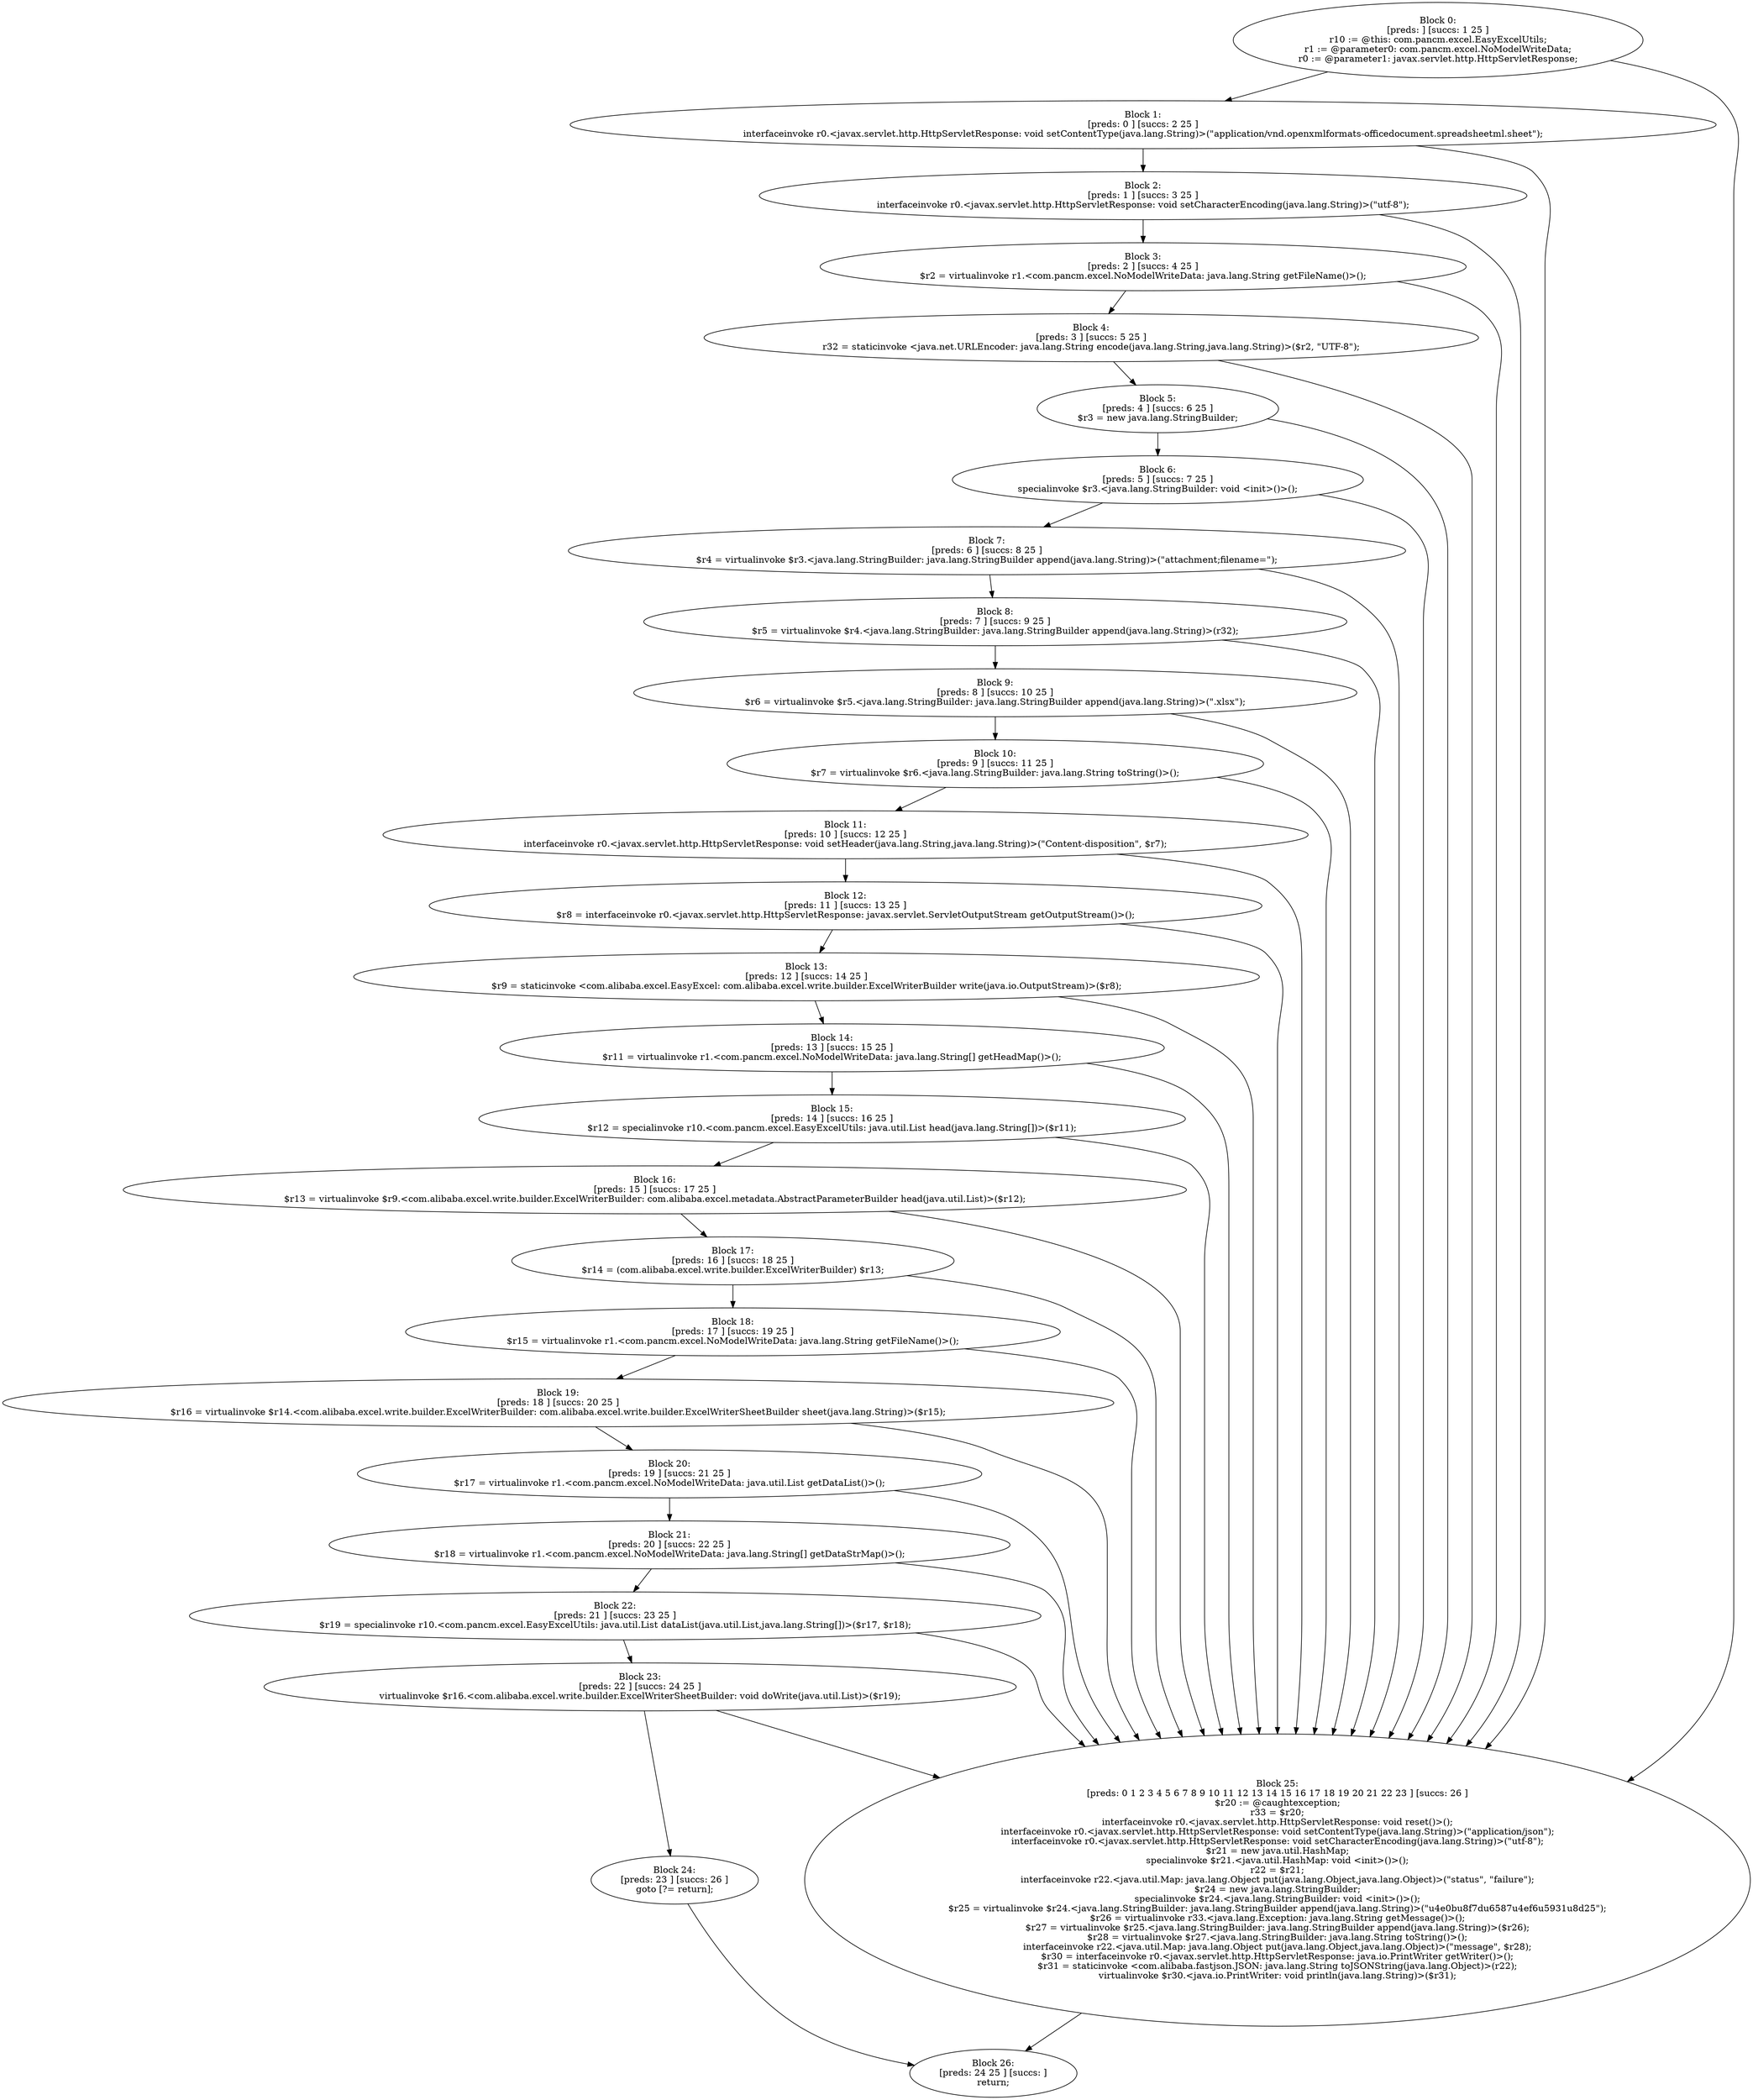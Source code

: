 digraph "unitGraph" {
    "Block 0:
[preds: ] [succs: 1 25 ]
r10 := @this: com.pancm.excel.EasyExcelUtils;
r1 := @parameter0: com.pancm.excel.NoModelWriteData;
r0 := @parameter1: javax.servlet.http.HttpServletResponse;
"
    "Block 1:
[preds: 0 ] [succs: 2 25 ]
interfaceinvoke r0.<javax.servlet.http.HttpServletResponse: void setContentType(java.lang.String)>(\"application/vnd.openxmlformats-officedocument.spreadsheetml.sheet\");
"
    "Block 2:
[preds: 1 ] [succs: 3 25 ]
interfaceinvoke r0.<javax.servlet.http.HttpServletResponse: void setCharacterEncoding(java.lang.String)>(\"utf-8\");
"
    "Block 3:
[preds: 2 ] [succs: 4 25 ]
$r2 = virtualinvoke r1.<com.pancm.excel.NoModelWriteData: java.lang.String getFileName()>();
"
    "Block 4:
[preds: 3 ] [succs: 5 25 ]
r32 = staticinvoke <java.net.URLEncoder: java.lang.String encode(java.lang.String,java.lang.String)>($r2, \"UTF-8\");
"
    "Block 5:
[preds: 4 ] [succs: 6 25 ]
$r3 = new java.lang.StringBuilder;
"
    "Block 6:
[preds: 5 ] [succs: 7 25 ]
specialinvoke $r3.<java.lang.StringBuilder: void <init>()>();
"
    "Block 7:
[preds: 6 ] [succs: 8 25 ]
$r4 = virtualinvoke $r3.<java.lang.StringBuilder: java.lang.StringBuilder append(java.lang.String)>(\"attachment;filename=\");
"
    "Block 8:
[preds: 7 ] [succs: 9 25 ]
$r5 = virtualinvoke $r4.<java.lang.StringBuilder: java.lang.StringBuilder append(java.lang.String)>(r32);
"
    "Block 9:
[preds: 8 ] [succs: 10 25 ]
$r6 = virtualinvoke $r5.<java.lang.StringBuilder: java.lang.StringBuilder append(java.lang.String)>(\".xlsx\");
"
    "Block 10:
[preds: 9 ] [succs: 11 25 ]
$r7 = virtualinvoke $r6.<java.lang.StringBuilder: java.lang.String toString()>();
"
    "Block 11:
[preds: 10 ] [succs: 12 25 ]
interfaceinvoke r0.<javax.servlet.http.HttpServletResponse: void setHeader(java.lang.String,java.lang.String)>(\"Content-disposition\", $r7);
"
    "Block 12:
[preds: 11 ] [succs: 13 25 ]
$r8 = interfaceinvoke r0.<javax.servlet.http.HttpServletResponse: javax.servlet.ServletOutputStream getOutputStream()>();
"
    "Block 13:
[preds: 12 ] [succs: 14 25 ]
$r9 = staticinvoke <com.alibaba.excel.EasyExcel: com.alibaba.excel.write.builder.ExcelWriterBuilder write(java.io.OutputStream)>($r8);
"
    "Block 14:
[preds: 13 ] [succs: 15 25 ]
$r11 = virtualinvoke r1.<com.pancm.excel.NoModelWriteData: java.lang.String[] getHeadMap()>();
"
    "Block 15:
[preds: 14 ] [succs: 16 25 ]
$r12 = specialinvoke r10.<com.pancm.excel.EasyExcelUtils: java.util.List head(java.lang.String[])>($r11);
"
    "Block 16:
[preds: 15 ] [succs: 17 25 ]
$r13 = virtualinvoke $r9.<com.alibaba.excel.write.builder.ExcelWriterBuilder: com.alibaba.excel.metadata.AbstractParameterBuilder head(java.util.List)>($r12);
"
    "Block 17:
[preds: 16 ] [succs: 18 25 ]
$r14 = (com.alibaba.excel.write.builder.ExcelWriterBuilder) $r13;
"
    "Block 18:
[preds: 17 ] [succs: 19 25 ]
$r15 = virtualinvoke r1.<com.pancm.excel.NoModelWriteData: java.lang.String getFileName()>();
"
    "Block 19:
[preds: 18 ] [succs: 20 25 ]
$r16 = virtualinvoke $r14.<com.alibaba.excel.write.builder.ExcelWriterBuilder: com.alibaba.excel.write.builder.ExcelWriterSheetBuilder sheet(java.lang.String)>($r15);
"
    "Block 20:
[preds: 19 ] [succs: 21 25 ]
$r17 = virtualinvoke r1.<com.pancm.excel.NoModelWriteData: java.util.List getDataList()>();
"
    "Block 21:
[preds: 20 ] [succs: 22 25 ]
$r18 = virtualinvoke r1.<com.pancm.excel.NoModelWriteData: java.lang.String[] getDataStrMap()>();
"
    "Block 22:
[preds: 21 ] [succs: 23 25 ]
$r19 = specialinvoke r10.<com.pancm.excel.EasyExcelUtils: java.util.List dataList(java.util.List,java.lang.String[])>($r17, $r18);
"
    "Block 23:
[preds: 22 ] [succs: 24 25 ]
virtualinvoke $r16.<com.alibaba.excel.write.builder.ExcelWriterSheetBuilder: void doWrite(java.util.List)>($r19);
"
    "Block 24:
[preds: 23 ] [succs: 26 ]
goto [?= return];
"
    "Block 25:
[preds: 0 1 2 3 4 5 6 7 8 9 10 11 12 13 14 15 16 17 18 19 20 21 22 23 ] [succs: 26 ]
$r20 := @caughtexception;
r33 = $r20;
interfaceinvoke r0.<javax.servlet.http.HttpServletResponse: void reset()>();
interfaceinvoke r0.<javax.servlet.http.HttpServletResponse: void setContentType(java.lang.String)>(\"application/json\");
interfaceinvoke r0.<javax.servlet.http.HttpServletResponse: void setCharacterEncoding(java.lang.String)>(\"utf-8\");
$r21 = new java.util.HashMap;
specialinvoke $r21.<java.util.HashMap: void <init>()>();
r22 = $r21;
interfaceinvoke r22.<java.util.Map: java.lang.Object put(java.lang.Object,java.lang.Object)>(\"status\", \"failure\");
$r24 = new java.lang.StringBuilder;
specialinvoke $r24.<java.lang.StringBuilder: void <init>()>();
$r25 = virtualinvoke $r24.<java.lang.StringBuilder: java.lang.StringBuilder append(java.lang.String)>(\"\u4e0b\u8f7d\u6587\u4ef6\u5931\u8d25\");
$r26 = virtualinvoke r33.<java.lang.Exception: java.lang.String getMessage()>();
$r27 = virtualinvoke $r25.<java.lang.StringBuilder: java.lang.StringBuilder append(java.lang.String)>($r26);
$r28 = virtualinvoke $r27.<java.lang.StringBuilder: java.lang.String toString()>();
interfaceinvoke r22.<java.util.Map: java.lang.Object put(java.lang.Object,java.lang.Object)>(\"message\", $r28);
$r30 = interfaceinvoke r0.<javax.servlet.http.HttpServletResponse: java.io.PrintWriter getWriter()>();
$r31 = staticinvoke <com.alibaba.fastjson.JSON: java.lang.String toJSONString(java.lang.Object)>(r22);
virtualinvoke $r30.<java.io.PrintWriter: void println(java.lang.String)>($r31);
"
    "Block 26:
[preds: 24 25 ] [succs: ]
return;
"
    "Block 0:
[preds: ] [succs: 1 25 ]
r10 := @this: com.pancm.excel.EasyExcelUtils;
r1 := @parameter0: com.pancm.excel.NoModelWriteData;
r0 := @parameter1: javax.servlet.http.HttpServletResponse;
"->"Block 1:
[preds: 0 ] [succs: 2 25 ]
interfaceinvoke r0.<javax.servlet.http.HttpServletResponse: void setContentType(java.lang.String)>(\"application/vnd.openxmlformats-officedocument.spreadsheetml.sheet\");
";
    "Block 0:
[preds: ] [succs: 1 25 ]
r10 := @this: com.pancm.excel.EasyExcelUtils;
r1 := @parameter0: com.pancm.excel.NoModelWriteData;
r0 := @parameter1: javax.servlet.http.HttpServletResponse;
"->"Block 25:
[preds: 0 1 2 3 4 5 6 7 8 9 10 11 12 13 14 15 16 17 18 19 20 21 22 23 ] [succs: 26 ]
$r20 := @caughtexception;
r33 = $r20;
interfaceinvoke r0.<javax.servlet.http.HttpServletResponse: void reset()>();
interfaceinvoke r0.<javax.servlet.http.HttpServletResponse: void setContentType(java.lang.String)>(\"application/json\");
interfaceinvoke r0.<javax.servlet.http.HttpServletResponse: void setCharacterEncoding(java.lang.String)>(\"utf-8\");
$r21 = new java.util.HashMap;
specialinvoke $r21.<java.util.HashMap: void <init>()>();
r22 = $r21;
interfaceinvoke r22.<java.util.Map: java.lang.Object put(java.lang.Object,java.lang.Object)>(\"status\", \"failure\");
$r24 = new java.lang.StringBuilder;
specialinvoke $r24.<java.lang.StringBuilder: void <init>()>();
$r25 = virtualinvoke $r24.<java.lang.StringBuilder: java.lang.StringBuilder append(java.lang.String)>(\"\u4e0b\u8f7d\u6587\u4ef6\u5931\u8d25\");
$r26 = virtualinvoke r33.<java.lang.Exception: java.lang.String getMessage()>();
$r27 = virtualinvoke $r25.<java.lang.StringBuilder: java.lang.StringBuilder append(java.lang.String)>($r26);
$r28 = virtualinvoke $r27.<java.lang.StringBuilder: java.lang.String toString()>();
interfaceinvoke r22.<java.util.Map: java.lang.Object put(java.lang.Object,java.lang.Object)>(\"message\", $r28);
$r30 = interfaceinvoke r0.<javax.servlet.http.HttpServletResponse: java.io.PrintWriter getWriter()>();
$r31 = staticinvoke <com.alibaba.fastjson.JSON: java.lang.String toJSONString(java.lang.Object)>(r22);
virtualinvoke $r30.<java.io.PrintWriter: void println(java.lang.String)>($r31);
";
    "Block 1:
[preds: 0 ] [succs: 2 25 ]
interfaceinvoke r0.<javax.servlet.http.HttpServletResponse: void setContentType(java.lang.String)>(\"application/vnd.openxmlformats-officedocument.spreadsheetml.sheet\");
"->"Block 2:
[preds: 1 ] [succs: 3 25 ]
interfaceinvoke r0.<javax.servlet.http.HttpServletResponse: void setCharacterEncoding(java.lang.String)>(\"utf-8\");
";
    "Block 1:
[preds: 0 ] [succs: 2 25 ]
interfaceinvoke r0.<javax.servlet.http.HttpServletResponse: void setContentType(java.lang.String)>(\"application/vnd.openxmlformats-officedocument.spreadsheetml.sheet\");
"->"Block 25:
[preds: 0 1 2 3 4 5 6 7 8 9 10 11 12 13 14 15 16 17 18 19 20 21 22 23 ] [succs: 26 ]
$r20 := @caughtexception;
r33 = $r20;
interfaceinvoke r0.<javax.servlet.http.HttpServletResponse: void reset()>();
interfaceinvoke r0.<javax.servlet.http.HttpServletResponse: void setContentType(java.lang.String)>(\"application/json\");
interfaceinvoke r0.<javax.servlet.http.HttpServletResponse: void setCharacterEncoding(java.lang.String)>(\"utf-8\");
$r21 = new java.util.HashMap;
specialinvoke $r21.<java.util.HashMap: void <init>()>();
r22 = $r21;
interfaceinvoke r22.<java.util.Map: java.lang.Object put(java.lang.Object,java.lang.Object)>(\"status\", \"failure\");
$r24 = new java.lang.StringBuilder;
specialinvoke $r24.<java.lang.StringBuilder: void <init>()>();
$r25 = virtualinvoke $r24.<java.lang.StringBuilder: java.lang.StringBuilder append(java.lang.String)>(\"\u4e0b\u8f7d\u6587\u4ef6\u5931\u8d25\");
$r26 = virtualinvoke r33.<java.lang.Exception: java.lang.String getMessage()>();
$r27 = virtualinvoke $r25.<java.lang.StringBuilder: java.lang.StringBuilder append(java.lang.String)>($r26);
$r28 = virtualinvoke $r27.<java.lang.StringBuilder: java.lang.String toString()>();
interfaceinvoke r22.<java.util.Map: java.lang.Object put(java.lang.Object,java.lang.Object)>(\"message\", $r28);
$r30 = interfaceinvoke r0.<javax.servlet.http.HttpServletResponse: java.io.PrintWriter getWriter()>();
$r31 = staticinvoke <com.alibaba.fastjson.JSON: java.lang.String toJSONString(java.lang.Object)>(r22);
virtualinvoke $r30.<java.io.PrintWriter: void println(java.lang.String)>($r31);
";
    "Block 2:
[preds: 1 ] [succs: 3 25 ]
interfaceinvoke r0.<javax.servlet.http.HttpServletResponse: void setCharacterEncoding(java.lang.String)>(\"utf-8\");
"->"Block 3:
[preds: 2 ] [succs: 4 25 ]
$r2 = virtualinvoke r1.<com.pancm.excel.NoModelWriteData: java.lang.String getFileName()>();
";
    "Block 2:
[preds: 1 ] [succs: 3 25 ]
interfaceinvoke r0.<javax.servlet.http.HttpServletResponse: void setCharacterEncoding(java.lang.String)>(\"utf-8\");
"->"Block 25:
[preds: 0 1 2 3 4 5 6 7 8 9 10 11 12 13 14 15 16 17 18 19 20 21 22 23 ] [succs: 26 ]
$r20 := @caughtexception;
r33 = $r20;
interfaceinvoke r0.<javax.servlet.http.HttpServletResponse: void reset()>();
interfaceinvoke r0.<javax.servlet.http.HttpServletResponse: void setContentType(java.lang.String)>(\"application/json\");
interfaceinvoke r0.<javax.servlet.http.HttpServletResponse: void setCharacterEncoding(java.lang.String)>(\"utf-8\");
$r21 = new java.util.HashMap;
specialinvoke $r21.<java.util.HashMap: void <init>()>();
r22 = $r21;
interfaceinvoke r22.<java.util.Map: java.lang.Object put(java.lang.Object,java.lang.Object)>(\"status\", \"failure\");
$r24 = new java.lang.StringBuilder;
specialinvoke $r24.<java.lang.StringBuilder: void <init>()>();
$r25 = virtualinvoke $r24.<java.lang.StringBuilder: java.lang.StringBuilder append(java.lang.String)>(\"\u4e0b\u8f7d\u6587\u4ef6\u5931\u8d25\");
$r26 = virtualinvoke r33.<java.lang.Exception: java.lang.String getMessage()>();
$r27 = virtualinvoke $r25.<java.lang.StringBuilder: java.lang.StringBuilder append(java.lang.String)>($r26);
$r28 = virtualinvoke $r27.<java.lang.StringBuilder: java.lang.String toString()>();
interfaceinvoke r22.<java.util.Map: java.lang.Object put(java.lang.Object,java.lang.Object)>(\"message\", $r28);
$r30 = interfaceinvoke r0.<javax.servlet.http.HttpServletResponse: java.io.PrintWriter getWriter()>();
$r31 = staticinvoke <com.alibaba.fastjson.JSON: java.lang.String toJSONString(java.lang.Object)>(r22);
virtualinvoke $r30.<java.io.PrintWriter: void println(java.lang.String)>($r31);
";
    "Block 3:
[preds: 2 ] [succs: 4 25 ]
$r2 = virtualinvoke r1.<com.pancm.excel.NoModelWriteData: java.lang.String getFileName()>();
"->"Block 4:
[preds: 3 ] [succs: 5 25 ]
r32 = staticinvoke <java.net.URLEncoder: java.lang.String encode(java.lang.String,java.lang.String)>($r2, \"UTF-8\");
";
    "Block 3:
[preds: 2 ] [succs: 4 25 ]
$r2 = virtualinvoke r1.<com.pancm.excel.NoModelWriteData: java.lang.String getFileName()>();
"->"Block 25:
[preds: 0 1 2 3 4 5 6 7 8 9 10 11 12 13 14 15 16 17 18 19 20 21 22 23 ] [succs: 26 ]
$r20 := @caughtexception;
r33 = $r20;
interfaceinvoke r0.<javax.servlet.http.HttpServletResponse: void reset()>();
interfaceinvoke r0.<javax.servlet.http.HttpServletResponse: void setContentType(java.lang.String)>(\"application/json\");
interfaceinvoke r0.<javax.servlet.http.HttpServletResponse: void setCharacterEncoding(java.lang.String)>(\"utf-8\");
$r21 = new java.util.HashMap;
specialinvoke $r21.<java.util.HashMap: void <init>()>();
r22 = $r21;
interfaceinvoke r22.<java.util.Map: java.lang.Object put(java.lang.Object,java.lang.Object)>(\"status\", \"failure\");
$r24 = new java.lang.StringBuilder;
specialinvoke $r24.<java.lang.StringBuilder: void <init>()>();
$r25 = virtualinvoke $r24.<java.lang.StringBuilder: java.lang.StringBuilder append(java.lang.String)>(\"\u4e0b\u8f7d\u6587\u4ef6\u5931\u8d25\");
$r26 = virtualinvoke r33.<java.lang.Exception: java.lang.String getMessage()>();
$r27 = virtualinvoke $r25.<java.lang.StringBuilder: java.lang.StringBuilder append(java.lang.String)>($r26);
$r28 = virtualinvoke $r27.<java.lang.StringBuilder: java.lang.String toString()>();
interfaceinvoke r22.<java.util.Map: java.lang.Object put(java.lang.Object,java.lang.Object)>(\"message\", $r28);
$r30 = interfaceinvoke r0.<javax.servlet.http.HttpServletResponse: java.io.PrintWriter getWriter()>();
$r31 = staticinvoke <com.alibaba.fastjson.JSON: java.lang.String toJSONString(java.lang.Object)>(r22);
virtualinvoke $r30.<java.io.PrintWriter: void println(java.lang.String)>($r31);
";
    "Block 4:
[preds: 3 ] [succs: 5 25 ]
r32 = staticinvoke <java.net.URLEncoder: java.lang.String encode(java.lang.String,java.lang.String)>($r2, \"UTF-8\");
"->"Block 5:
[preds: 4 ] [succs: 6 25 ]
$r3 = new java.lang.StringBuilder;
";
    "Block 4:
[preds: 3 ] [succs: 5 25 ]
r32 = staticinvoke <java.net.URLEncoder: java.lang.String encode(java.lang.String,java.lang.String)>($r2, \"UTF-8\");
"->"Block 25:
[preds: 0 1 2 3 4 5 6 7 8 9 10 11 12 13 14 15 16 17 18 19 20 21 22 23 ] [succs: 26 ]
$r20 := @caughtexception;
r33 = $r20;
interfaceinvoke r0.<javax.servlet.http.HttpServletResponse: void reset()>();
interfaceinvoke r0.<javax.servlet.http.HttpServletResponse: void setContentType(java.lang.String)>(\"application/json\");
interfaceinvoke r0.<javax.servlet.http.HttpServletResponse: void setCharacterEncoding(java.lang.String)>(\"utf-8\");
$r21 = new java.util.HashMap;
specialinvoke $r21.<java.util.HashMap: void <init>()>();
r22 = $r21;
interfaceinvoke r22.<java.util.Map: java.lang.Object put(java.lang.Object,java.lang.Object)>(\"status\", \"failure\");
$r24 = new java.lang.StringBuilder;
specialinvoke $r24.<java.lang.StringBuilder: void <init>()>();
$r25 = virtualinvoke $r24.<java.lang.StringBuilder: java.lang.StringBuilder append(java.lang.String)>(\"\u4e0b\u8f7d\u6587\u4ef6\u5931\u8d25\");
$r26 = virtualinvoke r33.<java.lang.Exception: java.lang.String getMessage()>();
$r27 = virtualinvoke $r25.<java.lang.StringBuilder: java.lang.StringBuilder append(java.lang.String)>($r26);
$r28 = virtualinvoke $r27.<java.lang.StringBuilder: java.lang.String toString()>();
interfaceinvoke r22.<java.util.Map: java.lang.Object put(java.lang.Object,java.lang.Object)>(\"message\", $r28);
$r30 = interfaceinvoke r0.<javax.servlet.http.HttpServletResponse: java.io.PrintWriter getWriter()>();
$r31 = staticinvoke <com.alibaba.fastjson.JSON: java.lang.String toJSONString(java.lang.Object)>(r22);
virtualinvoke $r30.<java.io.PrintWriter: void println(java.lang.String)>($r31);
";
    "Block 5:
[preds: 4 ] [succs: 6 25 ]
$r3 = new java.lang.StringBuilder;
"->"Block 6:
[preds: 5 ] [succs: 7 25 ]
specialinvoke $r3.<java.lang.StringBuilder: void <init>()>();
";
    "Block 5:
[preds: 4 ] [succs: 6 25 ]
$r3 = new java.lang.StringBuilder;
"->"Block 25:
[preds: 0 1 2 3 4 5 6 7 8 9 10 11 12 13 14 15 16 17 18 19 20 21 22 23 ] [succs: 26 ]
$r20 := @caughtexception;
r33 = $r20;
interfaceinvoke r0.<javax.servlet.http.HttpServletResponse: void reset()>();
interfaceinvoke r0.<javax.servlet.http.HttpServletResponse: void setContentType(java.lang.String)>(\"application/json\");
interfaceinvoke r0.<javax.servlet.http.HttpServletResponse: void setCharacterEncoding(java.lang.String)>(\"utf-8\");
$r21 = new java.util.HashMap;
specialinvoke $r21.<java.util.HashMap: void <init>()>();
r22 = $r21;
interfaceinvoke r22.<java.util.Map: java.lang.Object put(java.lang.Object,java.lang.Object)>(\"status\", \"failure\");
$r24 = new java.lang.StringBuilder;
specialinvoke $r24.<java.lang.StringBuilder: void <init>()>();
$r25 = virtualinvoke $r24.<java.lang.StringBuilder: java.lang.StringBuilder append(java.lang.String)>(\"\u4e0b\u8f7d\u6587\u4ef6\u5931\u8d25\");
$r26 = virtualinvoke r33.<java.lang.Exception: java.lang.String getMessage()>();
$r27 = virtualinvoke $r25.<java.lang.StringBuilder: java.lang.StringBuilder append(java.lang.String)>($r26);
$r28 = virtualinvoke $r27.<java.lang.StringBuilder: java.lang.String toString()>();
interfaceinvoke r22.<java.util.Map: java.lang.Object put(java.lang.Object,java.lang.Object)>(\"message\", $r28);
$r30 = interfaceinvoke r0.<javax.servlet.http.HttpServletResponse: java.io.PrintWriter getWriter()>();
$r31 = staticinvoke <com.alibaba.fastjson.JSON: java.lang.String toJSONString(java.lang.Object)>(r22);
virtualinvoke $r30.<java.io.PrintWriter: void println(java.lang.String)>($r31);
";
    "Block 6:
[preds: 5 ] [succs: 7 25 ]
specialinvoke $r3.<java.lang.StringBuilder: void <init>()>();
"->"Block 7:
[preds: 6 ] [succs: 8 25 ]
$r4 = virtualinvoke $r3.<java.lang.StringBuilder: java.lang.StringBuilder append(java.lang.String)>(\"attachment;filename=\");
";
    "Block 6:
[preds: 5 ] [succs: 7 25 ]
specialinvoke $r3.<java.lang.StringBuilder: void <init>()>();
"->"Block 25:
[preds: 0 1 2 3 4 5 6 7 8 9 10 11 12 13 14 15 16 17 18 19 20 21 22 23 ] [succs: 26 ]
$r20 := @caughtexception;
r33 = $r20;
interfaceinvoke r0.<javax.servlet.http.HttpServletResponse: void reset()>();
interfaceinvoke r0.<javax.servlet.http.HttpServletResponse: void setContentType(java.lang.String)>(\"application/json\");
interfaceinvoke r0.<javax.servlet.http.HttpServletResponse: void setCharacterEncoding(java.lang.String)>(\"utf-8\");
$r21 = new java.util.HashMap;
specialinvoke $r21.<java.util.HashMap: void <init>()>();
r22 = $r21;
interfaceinvoke r22.<java.util.Map: java.lang.Object put(java.lang.Object,java.lang.Object)>(\"status\", \"failure\");
$r24 = new java.lang.StringBuilder;
specialinvoke $r24.<java.lang.StringBuilder: void <init>()>();
$r25 = virtualinvoke $r24.<java.lang.StringBuilder: java.lang.StringBuilder append(java.lang.String)>(\"\u4e0b\u8f7d\u6587\u4ef6\u5931\u8d25\");
$r26 = virtualinvoke r33.<java.lang.Exception: java.lang.String getMessage()>();
$r27 = virtualinvoke $r25.<java.lang.StringBuilder: java.lang.StringBuilder append(java.lang.String)>($r26);
$r28 = virtualinvoke $r27.<java.lang.StringBuilder: java.lang.String toString()>();
interfaceinvoke r22.<java.util.Map: java.lang.Object put(java.lang.Object,java.lang.Object)>(\"message\", $r28);
$r30 = interfaceinvoke r0.<javax.servlet.http.HttpServletResponse: java.io.PrintWriter getWriter()>();
$r31 = staticinvoke <com.alibaba.fastjson.JSON: java.lang.String toJSONString(java.lang.Object)>(r22);
virtualinvoke $r30.<java.io.PrintWriter: void println(java.lang.String)>($r31);
";
    "Block 7:
[preds: 6 ] [succs: 8 25 ]
$r4 = virtualinvoke $r3.<java.lang.StringBuilder: java.lang.StringBuilder append(java.lang.String)>(\"attachment;filename=\");
"->"Block 8:
[preds: 7 ] [succs: 9 25 ]
$r5 = virtualinvoke $r4.<java.lang.StringBuilder: java.lang.StringBuilder append(java.lang.String)>(r32);
";
    "Block 7:
[preds: 6 ] [succs: 8 25 ]
$r4 = virtualinvoke $r3.<java.lang.StringBuilder: java.lang.StringBuilder append(java.lang.String)>(\"attachment;filename=\");
"->"Block 25:
[preds: 0 1 2 3 4 5 6 7 8 9 10 11 12 13 14 15 16 17 18 19 20 21 22 23 ] [succs: 26 ]
$r20 := @caughtexception;
r33 = $r20;
interfaceinvoke r0.<javax.servlet.http.HttpServletResponse: void reset()>();
interfaceinvoke r0.<javax.servlet.http.HttpServletResponse: void setContentType(java.lang.String)>(\"application/json\");
interfaceinvoke r0.<javax.servlet.http.HttpServletResponse: void setCharacterEncoding(java.lang.String)>(\"utf-8\");
$r21 = new java.util.HashMap;
specialinvoke $r21.<java.util.HashMap: void <init>()>();
r22 = $r21;
interfaceinvoke r22.<java.util.Map: java.lang.Object put(java.lang.Object,java.lang.Object)>(\"status\", \"failure\");
$r24 = new java.lang.StringBuilder;
specialinvoke $r24.<java.lang.StringBuilder: void <init>()>();
$r25 = virtualinvoke $r24.<java.lang.StringBuilder: java.lang.StringBuilder append(java.lang.String)>(\"\u4e0b\u8f7d\u6587\u4ef6\u5931\u8d25\");
$r26 = virtualinvoke r33.<java.lang.Exception: java.lang.String getMessage()>();
$r27 = virtualinvoke $r25.<java.lang.StringBuilder: java.lang.StringBuilder append(java.lang.String)>($r26);
$r28 = virtualinvoke $r27.<java.lang.StringBuilder: java.lang.String toString()>();
interfaceinvoke r22.<java.util.Map: java.lang.Object put(java.lang.Object,java.lang.Object)>(\"message\", $r28);
$r30 = interfaceinvoke r0.<javax.servlet.http.HttpServletResponse: java.io.PrintWriter getWriter()>();
$r31 = staticinvoke <com.alibaba.fastjson.JSON: java.lang.String toJSONString(java.lang.Object)>(r22);
virtualinvoke $r30.<java.io.PrintWriter: void println(java.lang.String)>($r31);
";
    "Block 8:
[preds: 7 ] [succs: 9 25 ]
$r5 = virtualinvoke $r4.<java.lang.StringBuilder: java.lang.StringBuilder append(java.lang.String)>(r32);
"->"Block 9:
[preds: 8 ] [succs: 10 25 ]
$r6 = virtualinvoke $r5.<java.lang.StringBuilder: java.lang.StringBuilder append(java.lang.String)>(\".xlsx\");
";
    "Block 8:
[preds: 7 ] [succs: 9 25 ]
$r5 = virtualinvoke $r4.<java.lang.StringBuilder: java.lang.StringBuilder append(java.lang.String)>(r32);
"->"Block 25:
[preds: 0 1 2 3 4 5 6 7 8 9 10 11 12 13 14 15 16 17 18 19 20 21 22 23 ] [succs: 26 ]
$r20 := @caughtexception;
r33 = $r20;
interfaceinvoke r0.<javax.servlet.http.HttpServletResponse: void reset()>();
interfaceinvoke r0.<javax.servlet.http.HttpServletResponse: void setContentType(java.lang.String)>(\"application/json\");
interfaceinvoke r0.<javax.servlet.http.HttpServletResponse: void setCharacterEncoding(java.lang.String)>(\"utf-8\");
$r21 = new java.util.HashMap;
specialinvoke $r21.<java.util.HashMap: void <init>()>();
r22 = $r21;
interfaceinvoke r22.<java.util.Map: java.lang.Object put(java.lang.Object,java.lang.Object)>(\"status\", \"failure\");
$r24 = new java.lang.StringBuilder;
specialinvoke $r24.<java.lang.StringBuilder: void <init>()>();
$r25 = virtualinvoke $r24.<java.lang.StringBuilder: java.lang.StringBuilder append(java.lang.String)>(\"\u4e0b\u8f7d\u6587\u4ef6\u5931\u8d25\");
$r26 = virtualinvoke r33.<java.lang.Exception: java.lang.String getMessage()>();
$r27 = virtualinvoke $r25.<java.lang.StringBuilder: java.lang.StringBuilder append(java.lang.String)>($r26);
$r28 = virtualinvoke $r27.<java.lang.StringBuilder: java.lang.String toString()>();
interfaceinvoke r22.<java.util.Map: java.lang.Object put(java.lang.Object,java.lang.Object)>(\"message\", $r28);
$r30 = interfaceinvoke r0.<javax.servlet.http.HttpServletResponse: java.io.PrintWriter getWriter()>();
$r31 = staticinvoke <com.alibaba.fastjson.JSON: java.lang.String toJSONString(java.lang.Object)>(r22);
virtualinvoke $r30.<java.io.PrintWriter: void println(java.lang.String)>($r31);
";
    "Block 9:
[preds: 8 ] [succs: 10 25 ]
$r6 = virtualinvoke $r5.<java.lang.StringBuilder: java.lang.StringBuilder append(java.lang.String)>(\".xlsx\");
"->"Block 10:
[preds: 9 ] [succs: 11 25 ]
$r7 = virtualinvoke $r6.<java.lang.StringBuilder: java.lang.String toString()>();
";
    "Block 9:
[preds: 8 ] [succs: 10 25 ]
$r6 = virtualinvoke $r5.<java.lang.StringBuilder: java.lang.StringBuilder append(java.lang.String)>(\".xlsx\");
"->"Block 25:
[preds: 0 1 2 3 4 5 6 7 8 9 10 11 12 13 14 15 16 17 18 19 20 21 22 23 ] [succs: 26 ]
$r20 := @caughtexception;
r33 = $r20;
interfaceinvoke r0.<javax.servlet.http.HttpServletResponse: void reset()>();
interfaceinvoke r0.<javax.servlet.http.HttpServletResponse: void setContentType(java.lang.String)>(\"application/json\");
interfaceinvoke r0.<javax.servlet.http.HttpServletResponse: void setCharacterEncoding(java.lang.String)>(\"utf-8\");
$r21 = new java.util.HashMap;
specialinvoke $r21.<java.util.HashMap: void <init>()>();
r22 = $r21;
interfaceinvoke r22.<java.util.Map: java.lang.Object put(java.lang.Object,java.lang.Object)>(\"status\", \"failure\");
$r24 = new java.lang.StringBuilder;
specialinvoke $r24.<java.lang.StringBuilder: void <init>()>();
$r25 = virtualinvoke $r24.<java.lang.StringBuilder: java.lang.StringBuilder append(java.lang.String)>(\"\u4e0b\u8f7d\u6587\u4ef6\u5931\u8d25\");
$r26 = virtualinvoke r33.<java.lang.Exception: java.lang.String getMessage()>();
$r27 = virtualinvoke $r25.<java.lang.StringBuilder: java.lang.StringBuilder append(java.lang.String)>($r26);
$r28 = virtualinvoke $r27.<java.lang.StringBuilder: java.lang.String toString()>();
interfaceinvoke r22.<java.util.Map: java.lang.Object put(java.lang.Object,java.lang.Object)>(\"message\", $r28);
$r30 = interfaceinvoke r0.<javax.servlet.http.HttpServletResponse: java.io.PrintWriter getWriter()>();
$r31 = staticinvoke <com.alibaba.fastjson.JSON: java.lang.String toJSONString(java.lang.Object)>(r22);
virtualinvoke $r30.<java.io.PrintWriter: void println(java.lang.String)>($r31);
";
    "Block 10:
[preds: 9 ] [succs: 11 25 ]
$r7 = virtualinvoke $r6.<java.lang.StringBuilder: java.lang.String toString()>();
"->"Block 11:
[preds: 10 ] [succs: 12 25 ]
interfaceinvoke r0.<javax.servlet.http.HttpServletResponse: void setHeader(java.lang.String,java.lang.String)>(\"Content-disposition\", $r7);
";
    "Block 10:
[preds: 9 ] [succs: 11 25 ]
$r7 = virtualinvoke $r6.<java.lang.StringBuilder: java.lang.String toString()>();
"->"Block 25:
[preds: 0 1 2 3 4 5 6 7 8 9 10 11 12 13 14 15 16 17 18 19 20 21 22 23 ] [succs: 26 ]
$r20 := @caughtexception;
r33 = $r20;
interfaceinvoke r0.<javax.servlet.http.HttpServletResponse: void reset()>();
interfaceinvoke r0.<javax.servlet.http.HttpServletResponse: void setContentType(java.lang.String)>(\"application/json\");
interfaceinvoke r0.<javax.servlet.http.HttpServletResponse: void setCharacterEncoding(java.lang.String)>(\"utf-8\");
$r21 = new java.util.HashMap;
specialinvoke $r21.<java.util.HashMap: void <init>()>();
r22 = $r21;
interfaceinvoke r22.<java.util.Map: java.lang.Object put(java.lang.Object,java.lang.Object)>(\"status\", \"failure\");
$r24 = new java.lang.StringBuilder;
specialinvoke $r24.<java.lang.StringBuilder: void <init>()>();
$r25 = virtualinvoke $r24.<java.lang.StringBuilder: java.lang.StringBuilder append(java.lang.String)>(\"\u4e0b\u8f7d\u6587\u4ef6\u5931\u8d25\");
$r26 = virtualinvoke r33.<java.lang.Exception: java.lang.String getMessage()>();
$r27 = virtualinvoke $r25.<java.lang.StringBuilder: java.lang.StringBuilder append(java.lang.String)>($r26);
$r28 = virtualinvoke $r27.<java.lang.StringBuilder: java.lang.String toString()>();
interfaceinvoke r22.<java.util.Map: java.lang.Object put(java.lang.Object,java.lang.Object)>(\"message\", $r28);
$r30 = interfaceinvoke r0.<javax.servlet.http.HttpServletResponse: java.io.PrintWriter getWriter()>();
$r31 = staticinvoke <com.alibaba.fastjson.JSON: java.lang.String toJSONString(java.lang.Object)>(r22);
virtualinvoke $r30.<java.io.PrintWriter: void println(java.lang.String)>($r31);
";
    "Block 11:
[preds: 10 ] [succs: 12 25 ]
interfaceinvoke r0.<javax.servlet.http.HttpServletResponse: void setHeader(java.lang.String,java.lang.String)>(\"Content-disposition\", $r7);
"->"Block 12:
[preds: 11 ] [succs: 13 25 ]
$r8 = interfaceinvoke r0.<javax.servlet.http.HttpServletResponse: javax.servlet.ServletOutputStream getOutputStream()>();
";
    "Block 11:
[preds: 10 ] [succs: 12 25 ]
interfaceinvoke r0.<javax.servlet.http.HttpServletResponse: void setHeader(java.lang.String,java.lang.String)>(\"Content-disposition\", $r7);
"->"Block 25:
[preds: 0 1 2 3 4 5 6 7 8 9 10 11 12 13 14 15 16 17 18 19 20 21 22 23 ] [succs: 26 ]
$r20 := @caughtexception;
r33 = $r20;
interfaceinvoke r0.<javax.servlet.http.HttpServletResponse: void reset()>();
interfaceinvoke r0.<javax.servlet.http.HttpServletResponse: void setContentType(java.lang.String)>(\"application/json\");
interfaceinvoke r0.<javax.servlet.http.HttpServletResponse: void setCharacterEncoding(java.lang.String)>(\"utf-8\");
$r21 = new java.util.HashMap;
specialinvoke $r21.<java.util.HashMap: void <init>()>();
r22 = $r21;
interfaceinvoke r22.<java.util.Map: java.lang.Object put(java.lang.Object,java.lang.Object)>(\"status\", \"failure\");
$r24 = new java.lang.StringBuilder;
specialinvoke $r24.<java.lang.StringBuilder: void <init>()>();
$r25 = virtualinvoke $r24.<java.lang.StringBuilder: java.lang.StringBuilder append(java.lang.String)>(\"\u4e0b\u8f7d\u6587\u4ef6\u5931\u8d25\");
$r26 = virtualinvoke r33.<java.lang.Exception: java.lang.String getMessage()>();
$r27 = virtualinvoke $r25.<java.lang.StringBuilder: java.lang.StringBuilder append(java.lang.String)>($r26);
$r28 = virtualinvoke $r27.<java.lang.StringBuilder: java.lang.String toString()>();
interfaceinvoke r22.<java.util.Map: java.lang.Object put(java.lang.Object,java.lang.Object)>(\"message\", $r28);
$r30 = interfaceinvoke r0.<javax.servlet.http.HttpServletResponse: java.io.PrintWriter getWriter()>();
$r31 = staticinvoke <com.alibaba.fastjson.JSON: java.lang.String toJSONString(java.lang.Object)>(r22);
virtualinvoke $r30.<java.io.PrintWriter: void println(java.lang.String)>($r31);
";
    "Block 12:
[preds: 11 ] [succs: 13 25 ]
$r8 = interfaceinvoke r0.<javax.servlet.http.HttpServletResponse: javax.servlet.ServletOutputStream getOutputStream()>();
"->"Block 13:
[preds: 12 ] [succs: 14 25 ]
$r9 = staticinvoke <com.alibaba.excel.EasyExcel: com.alibaba.excel.write.builder.ExcelWriterBuilder write(java.io.OutputStream)>($r8);
";
    "Block 12:
[preds: 11 ] [succs: 13 25 ]
$r8 = interfaceinvoke r0.<javax.servlet.http.HttpServletResponse: javax.servlet.ServletOutputStream getOutputStream()>();
"->"Block 25:
[preds: 0 1 2 3 4 5 6 7 8 9 10 11 12 13 14 15 16 17 18 19 20 21 22 23 ] [succs: 26 ]
$r20 := @caughtexception;
r33 = $r20;
interfaceinvoke r0.<javax.servlet.http.HttpServletResponse: void reset()>();
interfaceinvoke r0.<javax.servlet.http.HttpServletResponse: void setContentType(java.lang.String)>(\"application/json\");
interfaceinvoke r0.<javax.servlet.http.HttpServletResponse: void setCharacterEncoding(java.lang.String)>(\"utf-8\");
$r21 = new java.util.HashMap;
specialinvoke $r21.<java.util.HashMap: void <init>()>();
r22 = $r21;
interfaceinvoke r22.<java.util.Map: java.lang.Object put(java.lang.Object,java.lang.Object)>(\"status\", \"failure\");
$r24 = new java.lang.StringBuilder;
specialinvoke $r24.<java.lang.StringBuilder: void <init>()>();
$r25 = virtualinvoke $r24.<java.lang.StringBuilder: java.lang.StringBuilder append(java.lang.String)>(\"\u4e0b\u8f7d\u6587\u4ef6\u5931\u8d25\");
$r26 = virtualinvoke r33.<java.lang.Exception: java.lang.String getMessage()>();
$r27 = virtualinvoke $r25.<java.lang.StringBuilder: java.lang.StringBuilder append(java.lang.String)>($r26);
$r28 = virtualinvoke $r27.<java.lang.StringBuilder: java.lang.String toString()>();
interfaceinvoke r22.<java.util.Map: java.lang.Object put(java.lang.Object,java.lang.Object)>(\"message\", $r28);
$r30 = interfaceinvoke r0.<javax.servlet.http.HttpServletResponse: java.io.PrintWriter getWriter()>();
$r31 = staticinvoke <com.alibaba.fastjson.JSON: java.lang.String toJSONString(java.lang.Object)>(r22);
virtualinvoke $r30.<java.io.PrintWriter: void println(java.lang.String)>($r31);
";
    "Block 13:
[preds: 12 ] [succs: 14 25 ]
$r9 = staticinvoke <com.alibaba.excel.EasyExcel: com.alibaba.excel.write.builder.ExcelWriterBuilder write(java.io.OutputStream)>($r8);
"->"Block 14:
[preds: 13 ] [succs: 15 25 ]
$r11 = virtualinvoke r1.<com.pancm.excel.NoModelWriteData: java.lang.String[] getHeadMap()>();
";
    "Block 13:
[preds: 12 ] [succs: 14 25 ]
$r9 = staticinvoke <com.alibaba.excel.EasyExcel: com.alibaba.excel.write.builder.ExcelWriterBuilder write(java.io.OutputStream)>($r8);
"->"Block 25:
[preds: 0 1 2 3 4 5 6 7 8 9 10 11 12 13 14 15 16 17 18 19 20 21 22 23 ] [succs: 26 ]
$r20 := @caughtexception;
r33 = $r20;
interfaceinvoke r0.<javax.servlet.http.HttpServletResponse: void reset()>();
interfaceinvoke r0.<javax.servlet.http.HttpServletResponse: void setContentType(java.lang.String)>(\"application/json\");
interfaceinvoke r0.<javax.servlet.http.HttpServletResponse: void setCharacterEncoding(java.lang.String)>(\"utf-8\");
$r21 = new java.util.HashMap;
specialinvoke $r21.<java.util.HashMap: void <init>()>();
r22 = $r21;
interfaceinvoke r22.<java.util.Map: java.lang.Object put(java.lang.Object,java.lang.Object)>(\"status\", \"failure\");
$r24 = new java.lang.StringBuilder;
specialinvoke $r24.<java.lang.StringBuilder: void <init>()>();
$r25 = virtualinvoke $r24.<java.lang.StringBuilder: java.lang.StringBuilder append(java.lang.String)>(\"\u4e0b\u8f7d\u6587\u4ef6\u5931\u8d25\");
$r26 = virtualinvoke r33.<java.lang.Exception: java.lang.String getMessage()>();
$r27 = virtualinvoke $r25.<java.lang.StringBuilder: java.lang.StringBuilder append(java.lang.String)>($r26);
$r28 = virtualinvoke $r27.<java.lang.StringBuilder: java.lang.String toString()>();
interfaceinvoke r22.<java.util.Map: java.lang.Object put(java.lang.Object,java.lang.Object)>(\"message\", $r28);
$r30 = interfaceinvoke r0.<javax.servlet.http.HttpServletResponse: java.io.PrintWriter getWriter()>();
$r31 = staticinvoke <com.alibaba.fastjson.JSON: java.lang.String toJSONString(java.lang.Object)>(r22);
virtualinvoke $r30.<java.io.PrintWriter: void println(java.lang.String)>($r31);
";
    "Block 14:
[preds: 13 ] [succs: 15 25 ]
$r11 = virtualinvoke r1.<com.pancm.excel.NoModelWriteData: java.lang.String[] getHeadMap()>();
"->"Block 15:
[preds: 14 ] [succs: 16 25 ]
$r12 = specialinvoke r10.<com.pancm.excel.EasyExcelUtils: java.util.List head(java.lang.String[])>($r11);
";
    "Block 14:
[preds: 13 ] [succs: 15 25 ]
$r11 = virtualinvoke r1.<com.pancm.excel.NoModelWriteData: java.lang.String[] getHeadMap()>();
"->"Block 25:
[preds: 0 1 2 3 4 5 6 7 8 9 10 11 12 13 14 15 16 17 18 19 20 21 22 23 ] [succs: 26 ]
$r20 := @caughtexception;
r33 = $r20;
interfaceinvoke r0.<javax.servlet.http.HttpServletResponse: void reset()>();
interfaceinvoke r0.<javax.servlet.http.HttpServletResponse: void setContentType(java.lang.String)>(\"application/json\");
interfaceinvoke r0.<javax.servlet.http.HttpServletResponse: void setCharacterEncoding(java.lang.String)>(\"utf-8\");
$r21 = new java.util.HashMap;
specialinvoke $r21.<java.util.HashMap: void <init>()>();
r22 = $r21;
interfaceinvoke r22.<java.util.Map: java.lang.Object put(java.lang.Object,java.lang.Object)>(\"status\", \"failure\");
$r24 = new java.lang.StringBuilder;
specialinvoke $r24.<java.lang.StringBuilder: void <init>()>();
$r25 = virtualinvoke $r24.<java.lang.StringBuilder: java.lang.StringBuilder append(java.lang.String)>(\"\u4e0b\u8f7d\u6587\u4ef6\u5931\u8d25\");
$r26 = virtualinvoke r33.<java.lang.Exception: java.lang.String getMessage()>();
$r27 = virtualinvoke $r25.<java.lang.StringBuilder: java.lang.StringBuilder append(java.lang.String)>($r26);
$r28 = virtualinvoke $r27.<java.lang.StringBuilder: java.lang.String toString()>();
interfaceinvoke r22.<java.util.Map: java.lang.Object put(java.lang.Object,java.lang.Object)>(\"message\", $r28);
$r30 = interfaceinvoke r0.<javax.servlet.http.HttpServletResponse: java.io.PrintWriter getWriter()>();
$r31 = staticinvoke <com.alibaba.fastjson.JSON: java.lang.String toJSONString(java.lang.Object)>(r22);
virtualinvoke $r30.<java.io.PrintWriter: void println(java.lang.String)>($r31);
";
    "Block 15:
[preds: 14 ] [succs: 16 25 ]
$r12 = specialinvoke r10.<com.pancm.excel.EasyExcelUtils: java.util.List head(java.lang.String[])>($r11);
"->"Block 16:
[preds: 15 ] [succs: 17 25 ]
$r13 = virtualinvoke $r9.<com.alibaba.excel.write.builder.ExcelWriterBuilder: com.alibaba.excel.metadata.AbstractParameterBuilder head(java.util.List)>($r12);
";
    "Block 15:
[preds: 14 ] [succs: 16 25 ]
$r12 = specialinvoke r10.<com.pancm.excel.EasyExcelUtils: java.util.List head(java.lang.String[])>($r11);
"->"Block 25:
[preds: 0 1 2 3 4 5 6 7 8 9 10 11 12 13 14 15 16 17 18 19 20 21 22 23 ] [succs: 26 ]
$r20 := @caughtexception;
r33 = $r20;
interfaceinvoke r0.<javax.servlet.http.HttpServletResponse: void reset()>();
interfaceinvoke r0.<javax.servlet.http.HttpServletResponse: void setContentType(java.lang.String)>(\"application/json\");
interfaceinvoke r0.<javax.servlet.http.HttpServletResponse: void setCharacterEncoding(java.lang.String)>(\"utf-8\");
$r21 = new java.util.HashMap;
specialinvoke $r21.<java.util.HashMap: void <init>()>();
r22 = $r21;
interfaceinvoke r22.<java.util.Map: java.lang.Object put(java.lang.Object,java.lang.Object)>(\"status\", \"failure\");
$r24 = new java.lang.StringBuilder;
specialinvoke $r24.<java.lang.StringBuilder: void <init>()>();
$r25 = virtualinvoke $r24.<java.lang.StringBuilder: java.lang.StringBuilder append(java.lang.String)>(\"\u4e0b\u8f7d\u6587\u4ef6\u5931\u8d25\");
$r26 = virtualinvoke r33.<java.lang.Exception: java.lang.String getMessage()>();
$r27 = virtualinvoke $r25.<java.lang.StringBuilder: java.lang.StringBuilder append(java.lang.String)>($r26);
$r28 = virtualinvoke $r27.<java.lang.StringBuilder: java.lang.String toString()>();
interfaceinvoke r22.<java.util.Map: java.lang.Object put(java.lang.Object,java.lang.Object)>(\"message\", $r28);
$r30 = interfaceinvoke r0.<javax.servlet.http.HttpServletResponse: java.io.PrintWriter getWriter()>();
$r31 = staticinvoke <com.alibaba.fastjson.JSON: java.lang.String toJSONString(java.lang.Object)>(r22);
virtualinvoke $r30.<java.io.PrintWriter: void println(java.lang.String)>($r31);
";
    "Block 16:
[preds: 15 ] [succs: 17 25 ]
$r13 = virtualinvoke $r9.<com.alibaba.excel.write.builder.ExcelWriterBuilder: com.alibaba.excel.metadata.AbstractParameterBuilder head(java.util.List)>($r12);
"->"Block 17:
[preds: 16 ] [succs: 18 25 ]
$r14 = (com.alibaba.excel.write.builder.ExcelWriterBuilder) $r13;
";
    "Block 16:
[preds: 15 ] [succs: 17 25 ]
$r13 = virtualinvoke $r9.<com.alibaba.excel.write.builder.ExcelWriterBuilder: com.alibaba.excel.metadata.AbstractParameterBuilder head(java.util.List)>($r12);
"->"Block 25:
[preds: 0 1 2 3 4 5 6 7 8 9 10 11 12 13 14 15 16 17 18 19 20 21 22 23 ] [succs: 26 ]
$r20 := @caughtexception;
r33 = $r20;
interfaceinvoke r0.<javax.servlet.http.HttpServletResponse: void reset()>();
interfaceinvoke r0.<javax.servlet.http.HttpServletResponse: void setContentType(java.lang.String)>(\"application/json\");
interfaceinvoke r0.<javax.servlet.http.HttpServletResponse: void setCharacterEncoding(java.lang.String)>(\"utf-8\");
$r21 = new java.util.HashMap;
specialinvoke $r21.<java.util.HashMap: void <init>()>();
r22 = $r21;
interfaceinvoke r22.<java.util.Map: java.lang.Object put(java.lang.Object,java.lang.Object)>(\"status\", \"failure\");
$r24 = new java.lang.StringBuilder;
specialinvoke $r24.<java.lang.StringBuilder: void <init>()>();
$r25 = virtualinvoke $r24.<java.lang.StringBuilder: java.lang.StringBuilder append(java.lang.String)>(\"\u4e0b\u8f7d\u6587\u4ef6\u5931\u8d25\");
$r26 = virtualinvoke r33.<java.lang.Exception: java.lang.String getMessage()>();
$r27 = virtualinvoke $r25.<java.lang.StringBuilder: java.lang.StringBuilder append(java.lang.String)>($r26);
$r28 = virtualinvoke $r27.<java.lang.StringBuilder: java.lang.String toString()>();
interfaceinvoke r22.<java.util.Map: java.lang.Object put(java.lang.Object,java.lang.Object)>(\"message\", $r28);
$r30 = interfaceinvoke r0.<javax.servlet.http.HttpServletResponse: java.io.PrintWriter getWriter()>();
$r31 = staticinvoke <com.alibaba.fastjson.JSON: java.lang.String toJSONString(java.lang.Object)>(r22);
virtualinvoke $r30.<java.io.PrintWriter: void println(java.lang.String)>($r31);
";
    "Block 17:
[preds: 16 ] [succs: 18 25 ]
$r14 = (com.alibaba.excel.write.builder.ExcelWriterBuilder) $r13;
"->"Block 18:
[preds: 17 ] [succs: 19 25 ]
$r15 = virtualinvoke r1.<com.pancm.excel.NoModelWriteData: java.lang.String getFileName()>();
";
    "Block 17:
[preds: 16 ] [succs: 18 25 ]
$r14 = (com.alibaba.excel.write.builder.ExcelWriterBuilder) $r13;
"->"Block 25:
[preds: 0 1 2 3 4 5 6 7 8 9 10 11 12 13 14 15 16 17 18 19 20 21 22 23 ] [succs: 26 ]
$r20 := @caughtexception;
r33 = $r20;
interfaceinvoke r0.<javax.servlet.http.HttpServletResponse: void reset()>();
interfaceinvoke r0.<javax.servlet.http.HttpServletResponse: void setContentType(java.lang.String)>(\"application/json\");
interfaceinvoke r0.<javax.servlet.http.HttpServletResponse: void setCharacterEncoding(java.lang.String)>(\"utf-8\");
$r21 = new java.util.HashMap;
specialinvoke $r21.<java.util.HashMap: void <init>()>();
r22 = $r21;
interfaceinvoke r22.<java.util.Map: java.lang.Object put(java.lang.Object,java.lang.Object)>(\"status\", \"failure\");
$r24 = new java.lang.StringBuilder;
specialinvoke $r24.<java.lang.StringBuilder: void <init>()>();
$r25 = virtualinvoke $r24.<java.lang.StringBuilder: java.lang.StringBuilder append(java.lang.String)>(\"\u4e0b\u8f7d\u6587\u4ef6\u5931\u8d25\");
$r26 = virtualinvoke r33.<java.lang.Exception: java.lang.String getMessage()>();
$r27 = virtualinvoke $r25.<java.lang.StringBuilder: java.lang.StringBuilder append(java.lang.String)>($r26);
$r28 = virtualinvoke $r27.<java.lang.StringBuilder: java.lang.String toString()>();
interfaceinvoke r22.<java.util.Map: java.lang.Object put(java.lang.Object,java.lang.Object)>(\"message\", $r28);
$r30 = interfaceinvoke r0.<javax.servlet.http.HttpServletResponse: java.io.PrintWriter getWriter()>();
$r31 = staticinvoke <com.alibaba.fastjson.JSON: java.lang.String toJSONString(java.lang.Object)>(r22);
virtualinvoke $r30.<java.io.PrintWriter: void println(java.lang.String)>($r31);
";
    "Block 18:
[preds: 17 ] [succs: 19 25 ]
$r15 = virtualinvoke r1.<com.pancm.excel.NoModelWriteData: java.lang.String getFileName()>();
"->"Block 19:
[preds: 18 ] [succs: 20 25 ]
$r16 = virtualinvoke $r14.<com.alibaba.excel.write.builder.ExcelWriterBuilder: com.alibaba.excel.write.builder.ExcelWriterSheetBuilder sheet(java.lang.String)>($r15);
";
    "Block 18:
[preds: 17 ] [succs: 19 25 ]
$r15 = virtualinvoke r1.<com.pancm.excel.NoModelWriteData: java.lang.String getFileName()>();
"->"Block 25:
[preds: 0 1 2 3 4 5 6 7 8 9 10 11 12 13 14 15 16 17 18 19 20 21 22 23 ] [succs: 26 ]
$r20 := @caughtexception;
r33 = $r20;
interfaceinvoke r0.<javax.servlet.http.HttpServletResponse: void reset()>();
interfaceinvoke r0.<javax.servlet.http.HttpServletResponse: void setContentType(java.lang.String)>(\"application/json\");
interfaceinvoke r0.<javax.servlet.http.HttpServletResponse: void setCharacterEncoding(java.lang.String)>(\"utf-8\");
$r21 = new java.util.HashMap;
specialinvoke $r21.<java.util.HashMap: void <init>()>();
r22 = $r21;
interfaceinvoke r22.<java.util.Map: java.lang.Object put(java.lang.Object,java.lang.Object)>(\"status\", \"failure\");
$r24 = new java.lang.StringBuilder;
specialinvoke $r24.<java.lang.StringBuilder: void <init>()>();
$r25 = virtualinvoke $r24.<java.lang.StringBuilder: java.lang.StringBuilder append(java.lang.String)>(\"\u4e0b\u8f7d\u6587\u4ef6\u5931\u8d25\");
$r26 = virtualinvoke r33.<java.lang.Exception: java.lang.String getMessage()>();
$r27 = virtualinvoke $r25.<java.lang.StringBuilder: java.lang.StringBuilder append(java.lang.String)>($r26);
$r28 = virtualinvoke $r27.<java.lang.StringBuilder: java.lang.String toString()>();
interfaceinvoke r22.<java.util.Map: java.lang.Object put(java.lang.Object,java.lang.Object)>(\"message\", $r28);
$r30 = interfaceinvoke r0.<javax.servlet.http.HttpServletResponse: java.io.PrintWriter getWriter()>();
$r31 = staticinvoke <com.alibaba.fastjson.JSON: java.lang.String toJSONString(java.lang.Object)>(r22);
virtualinvoke $r30.<java.io.PrintWriter: void println(java.lang.String)>($r31);
";
    "Block 19:
[preds: 18 ] [succs: 20 25 ]
$r16 = virtualinvoke $r14.<com.alibaba.excel.write.builder.ExcelWriterBuilder: com.alibaba.excel.write.builder.ExcelWriterSheetBuilder sheet(java.lang.String)>($r15);
"->"Block 20:
[preds: 19 ] [succs: 21 25 ]
$r17 = virtualinvoke r1.<com.pancm.excel.NoModelWriteData: java.util.List getDataList()>();
";
    "Block 19:
[preds: 18 ] [succs: 20 25 ]
$r16 = virtualinvoke $r14.<com.alibaba.excel.write.builder.ExcelWriterBuilder: com.alibaba.excel.write.builder.ExcelWriterSheetBuilder sheet(java.lang.String)>($r15);
"->"Block 25:
[preds: 0 1 2 3 4 5 6 7 8 9 10 11 12 13 14 15 16 17 18 19 20 21 22 23 ] [succs: 26 ]
$r20 := @caughtexception;
r33 = $r20;
interfaceinvoke r0.<javax.servlet.http.HttpServletResponse: void reset()>();
interfaceinvoke r0.<javax.servlet.http.HttpServletResponse: void setContentType(java.lang.String)>(\"application/json\");
interfaceinvoke r0.<javax.servlet.http.HttpServletResponse: void setCharacterEncoding(java.lang.String)>(\"utf-8\");
$r21 = new java.util.HashMap;
specialinvoke $r21.<java.util.HashMap: void <init>()>();
r22 = $r21;
interfaceinvoke r22.<java.util.Map: java.lang.Object put(java.lang.Object,java.lang.Object)>(\"status\", \"failure\");
$r24 = new java.lang.StringBuilder;
specialinvoke $r24.<java.lang.StringBuilder: void <init>()>();
$r25 = virtualinvoke $r24.<java.lang.StringBuilder: java.lang.StringBuilder append(java.lang.String)>(\"\u4e0b\u8f7d\u6587\u4ef6\u5931\u8d25\");
$r26 = virtualinvoke r33.<java.lang.Exception: java.lang.String getMessage()>();
$r27 = virtualinvoke $r25.<java.lang.StringBuilder: java.lang.StringBuilder append(java.lang.String)>($r26);
$r28 = virtualinvoke $r27.<java.lang.StringBuilder: java.lang.String toString()>();
interfaceinvoke r22.<java.util.Map: java.lang.Object put(java.lang.Object,java.lang.Object)>(\"message\", $r28);
$r30 = interfaceinvoke r0.<javax.servlet.http.HttpServletResponse: java.io.PrintWriter getWriter()>();
$r31 = staticinvoke <com.alibaba.fastjson.JSON: java.lang.String toJSONString(java.lang.Object)>(r22);
virtualinvoke $r30.<java.io.PrintWriter: void println(java.lang.String)>($r31);
";
    "Block 20:
[preds: 19 ] [succs: 21 25 ]
$r17 = virtualinvoke r1.<com.pancm.excel.NoModelWriteData: java.util.List getDataList()>();
"->"Block 21:
[preds: 20 ] [succs: 22 25 ]
$r18 = virtualinvoke r1.<com.pancm.excel.NoModelWriteData: java.lang.String[] getDataStrMap()>();
";
    "Block 20:
[preds: 19 ] [succs: 21 25 ]
$r17 = virtualinvoke r1.<com.pancm.excel.NoModelWriteData: java.util.List getDataList()>();
"->"Block 25:
[preds: 0 1 2 3 4 5 6 7 8 9 10 11 12 13 14 15 16 17 18 19 20 21 22 23 ] [succs: 26 ]
$r20 := @caughtexception;
r33 = $r20;
interfaceinvoke r0.<javax.servlet.http.HttpServletResponse: void reset()>();
interfaceinvoke r0.<javax.servlet.http.HttpServletResponse: void setContentType(java.lang.String)>(\"application/json\");
interfaceinvoke r0.<javax.servlet.http.HttpServletResponse: void setCharacterEncoding(java.lang.String)>(\"utf-8\");
$r21 = new java.util.HashMap;
specialinvoke $r21.<java.util.HashMap: void <init>()>();
r22 = $r21;
interfaceinvoke r22.<java.util.Map: java.lang.Object put(java.lang.Object,java.lang.Object)>(\"status\", \"failure\");
$r24 = new java.lang.StringBuilder;
specialinvoke $r24.<java.lang.StringBuilder: void <init>()>();
$r25 = virtualinvoke $r24.<java.lang.StringBuilder: java.lang.StringBuilder append(java.lang.String)>(\"\u4e0b\u8f7d\u6587\u4ef6\u5931\u8d25\");
$r26 = virtualinvoke r33.<java.lang.Exception: java.lang.String getMessage()>();
$r27 = virtualinvoke $r25.<java.lang.StringBuilder: java.lang.StringBuilder append(java.lang.String)>($r26);
$r28 = virtualinvoke $r27.<java.lang.StringBuilder: java.lang.String toString()>();
interfaceinvoke r22.<java.util.Map: java.lang.Object put(java.lang.Object,java.lang.Object)>(\"message\", $r28);
$r30 = interfaceinvoke r0.<javax.servlet.http.HttpServletResponse: java.io.PrintWriter getWriter()>();
$r31 = staticinvoke <com.alibaba.fastjson.JSON: java.lang.String toJSONString(java.lang.Object)>(r22);
virtualinvoke $r30.<java.io.PrintWriter: void println(java.lang.String)>($r31);
";
    "Block 21:
[preds: 20 ] [succs: 22 25 ]
$r18 = virtualinvoke r1.<com.pancm.excel.NoModelWriteData: java.lang.String[] getDataStrMap()>();
"->"Block 22:
[preds: 21 ] [succs: 23 25 ]
$r19 = specialinvoke r10.<com.pancm.excel.EasyExcelUtils: java.util.List dataList(java.util.List,java.lang.String[])>($r17, $r18);
";
    "Block 21:
[preds: 20 ] [succs: 22 25 ]
$r18 = virtualinvoke r1.<com.pancm.excel.NoModelWriteData: java.lang.String[] getDataStrMap()>();
"->"Block 25:
[preds: 0 1 2 3 4 5 6 7 8 9 10 11 12 13 14 15 16 17 18 19 20 21 22 23 ] [succs: 26 ]
$r20 := @caughtexception;
r33 = $r20;
interfaceinvoke r0.<javax.servlet.http.HttpServletResponse: void reset()>();
interfaceinvoke r0.<javax.servlet.http.HttpServletResponse: void setContentType(java.lang.String)>(\"application/json\");
interfaceinvoke r0.<javax.servlet.http.HttpServletResponse: void setCharacterEncoding(java.lang.String)>(\"utf-8\");
$r21 = new java.util.HashMap;
specialinvoke $r21.<java.util.HashMap: void <init>()>();
r22 = $r21;
interfaceinvoke r22.<java.util.Map: java.lang.Object put(java.lang.Object,java.lang.Object)>(\"status\", \"failure\");
$r24 = new java.lang.StringBuilder;
specialinvoke $r24.<java.lang.StringBuilder: void <init>()>();
$r25 = virtualinvoke $r24.<java.lang.StringBuilder: java.lang.StringBuilder append(java.lang.String)>(\"\u4e0b\u8f7d\u6587\u4ef6\u5931\u8d25\");
$r26 = virtualinvoke r33.<java.lang.Exception: java.lang.String getMessage()>();
$r27 = virtualinvoke $r25.<java.lang.StringBuilder: java.lang.StringBuilder append(java.lang.String)>($r26);
$r28 = virtualinvoke $r27.<java.lang.StringBuilder: java.lang.String toString()>();
interfaceinvoke r22.<java.util.Map: java.lang.Object put(java.lang.Object,java.lang.Object)>(\"message\", $r28);
$r30 = interfaceinvoke r0.<javax.servlet.http.HttpServletResponse: java.io.PrintWriter getWriter()>();
$r31 = staticinvoke <com.alibaba.fastjson.JSON: java.lang.String toJSONString(java.lang.Object)>(r22);
virtualinvoke $r30.<java.io.PrintWriter: void println(java.lang.String)>($r31);
";
    "Block 22:
[preds: 21 ] [succs: 23 25 ]
$r19 = specialinvoke r10.<com.pancm.excel.EasyExcelUtils: java.util.List dataList(java.util.List,java.lang.String[])>($r17, $r18);
"->"Block 23:
[preds: 22 ] [succs: 24 25 ]
virtualinvoke $r16.<com.alibaba.excel.write.builder.ExcelWriterSheetBuilder: void doWrite(java.util.List)>($r19);
";
    "Block 22:
[preds: 21 ] [succs: 23 25 ]
$r19 = specialinvoke r10.<com.pancm.excel.EasyExcelUtils: java.util.List dataList(java.util.List,java.lang.String[])>($r17, $r18);
"->"Block 25:
[preds: 0 1 2 3 4 5 6 7 8 9 10 11 12 13 14 15 16 17 18 19 20 21 22 23 ] [succs: 26 ]
$r20 := @caughtexception;
r33 = $r20;
interfaceinvoke r0.<javax.servlet.http.HttpServletResponse: void reset()>();
interfaceinvoke r0.<javax.servlet.http.HttpServletResponse: void setContentType(java.lang.String)>(\"application/json\");
interfaceinvoke r0.<javax.servlet.http.HttpServletResponse: void setCharacterEncoding(java.lang.String)>(\"utf-8\");
$r21 = new java.util.HashMap;
specialinvoke $r21.<java.util.HashMap: void <init>()>();
r22 = $r21;
interfaceinvoke r22.<java.util.Map: java.lang.Object put(java.lang.Object,java.lang.Object)>(\"status\", \"failure\");
$r24 = new java.lang.StringBuilder;
specialinvoke $r24.<java.lang.StringBuilder: void <init>()>();
$r25 = virtualinvoke $r24.<java.lang.StringBuilder: java.lang.StringBuilder append(java.lang.String)>(\"\u4e0b\u8f7d\u6587\u4ef6\u5931\u8d25\");
$r26 = virtualinvoke r33.<java.lang.Exception: java.lang.String getMessage()>();
$r27 = virtualinvoke $r25.<java.lang.StringBuilder: java.lang.StringBuilder append(java.lang.String)>($r26);
$r28 = virtualinvoke $r27.<java.lang.StringBuilder: java.lang.String toString()>();
interfaceinvoke r22.<java.util.Map: java.lang.Object put(java.lang.Object,java.lang.Object)>(\"message\", $r28);
$r30 = interfaceinvoke r0.<javax.servlet.http.HttpServletResponse: java.io.PrintWriter getWriter()>();
$r31 = staticinvoke <com.alibaba.fastjson.JSON: java.lang.String toJSONString(java.lang.Object)>(r22);
virtualinvoke $r30.<java.io.PrintWriter: void println(java.lang.String)>($r31);
";
    "Block 23:
[preds: 22 ] [succs: 24 25 ]
virtualinvoke $r16.<com.alibaba.excel.write.builder.ExcelWriterSheetBuilder: void doWrite(java.util.List)>($r19);
"->"Block 24:
[preds: 23 ] [succs: 26 ]
goto [?= return];
";
    "Block 23:
[preds: 22 ] [succs: 24 25 ]
virtualinvoke $r16.<com.alibaba.excel.write.builder.ExcelWriterSheetBuilder: void doWrite(java.util.List)>($r19);
"->"Block 25:
[preds: 0 1 2 3 4 5 6 7 8 9 10 11 12 13 14 15 16 17 18 19 20 21 22 23 ] [succs: 26 ]
$r20 := @caughtexception;
r33 = $r20;
interfaceinvoke r0.<javax.servlet.http.HttpServletResponse: void reset()>();
interfaceinvoke r0.<javax.servlet.http.HttpServletResponse: void setContentType(java.lang.String)>(\"application/json\");
interfaceinvoke r0.<javax.servlet.http.HttpServletResponse: void setCharacterEncoding(java.lang.String)>(\"utf-8\");
$r21 = new java.util.HashMap;
specialinvoke $r21.<java.util.HashMap: void <init>()>();
r22 = $r21;
interfaceinvoke r22.<java.util.Map: java.lang.Object put(java.lang.Object,java.lang.Object)>(\"status\", \"failure\");
$r24 = new java.lang.StringBuilder;
specialinvoke $r24.<java.lang.StringBuilder: void <init>()>();
$r25 = virtualinvoke $r24.<java.lang.StringBuilder: java.lang.StringBuilder append(java.lang.String)>(\"\u4e0b\u8f7d\u6587\u4ef6\u5931\u8d25\");
$r26 = virtualinvoke r33.<java.lang.Exception: java.lang.String getMessage()>();
$r27 = virtualinvoke $r25.<java.lang.StringBuilder: java.lang.StringBuilder append(java.lang.String)>($r26);
$r28 = virtualinvoke $r27.<java.lang.StringBuilder: java.lang.String toString()>();
interfaceinvoke r22.<java.util.Map: java.lang.Object put(java.lang.Object,java.lang.Object)>(\"message\", $r28);
$r30 = interfaceinvoke r0.<javax.servlet.http.HttpServletResponse: java.io.PrintWriter getWriter()>();
$r31 = staticinvoke <com.alibaba.fastjson.JSON: java.lang.String toJSONString(java.lang.Object)>(r22);
virtualinvoke $r30.<java.io.PrintWriter: void println(java.lang.String)>($r31);
";
    "Block 24:
[preds: 23 ] [succs: 26 ]
goto [?= return];
"->"Block 26:
[preds: 24 25 ] [succs: ]
return;
";
    "Block 25:
[preds: 0 1 2 3 4 5 6 7 8 9 10 11 12 13 14 15 16 17 18 19 20 21 22 23 ] [succs: 26 ]
$r20 := @caughtexception;
r33 = $r20;
interfaceinvoke r0.<javax.servlet.http.HttpServletResponse: void reset()>();
interfaceinvoke r0.<javax.servlet.http.HttpServletResponse: void setContentType(java.lang.String)>(\"application/json\");
interfaceinvoke r0.<javax.servlet.http.HttpServletResponse: void setCharacterEncoding(java.lang.String)>(\"utf-8\");
$r21 = new java.util.HashMap;
specialinvoke $r21.<java.util.HashMap: void <init>()>();
r22 = $r21;
interfaceinvoke r22.<java.util.Map: java.lang.Object put(java.lang.Object,java.lang.Object)>(\"status\", \"failure\");
$r24 = new java.lang.StringBuilder;
specialinvoke $r24.<java.lang.StringBuilder: void <init>()>();
$r25 = virtualinvoke $r24.<java.lang.StringBuilder: java.lang.StringBuilder append(java.lang.String)>(\"\u4e0b\u8f7d\u6587\u4ef6\u5931\u8d25\");
$r26 = virtualinvoke r33.<java.lang.Exception: java.lang.String getMessage()>();
$r27 = virtualinvoke $r25.<java.lang.StringBuilder: java.lang.StringBuilder append(java.lang.String)>($r26);
$r28 = virtualinvoke $r27.<java.lang.StringBuilder: java.lang.String toString()>();
interfaceinvoke r22.<java.util.Map: java.lang.Object put(java.lang.Object,java.lang.Object)>(\"message\", $r28);
$r30 = interfaceinvoke r0.<javax.servlet.http.HttpServletResponse: java.io.PrintWriter getWriter()>();
$r31 = staticinvoke <com.alibaba.fastjson.JSON: java.lang.String toJSONString(java.lang.Object)>(r22);
virtualinvoke $r30.<java.io.PrintWriter: void println(java.lang.String)>($r31);
"->"Block 26:
[preds: 24 25 ] [succs: ]
return;
";
}
